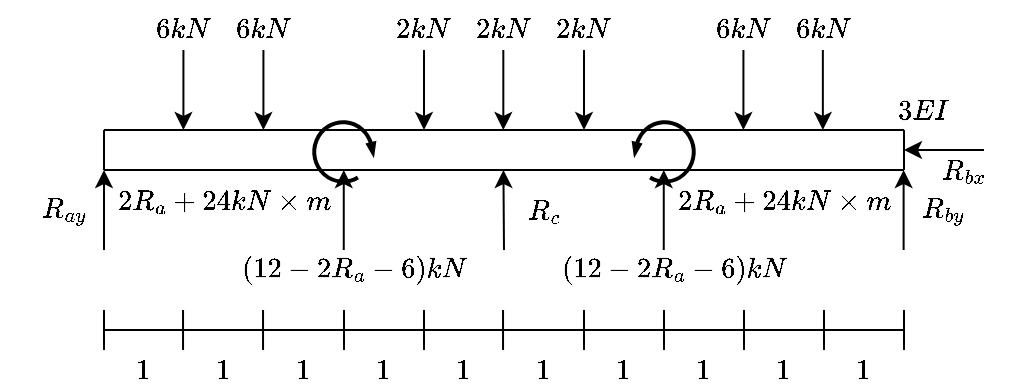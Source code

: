 <mxfile version="15.5.2" type="device"><diagram id="s767PioBllFckC6U_0Ss" name="Page-1"><mxGraphModel dx="813" dy="414" grid="1" gridSize="10" guides="1" tooltips="1" connect="1" arrows="1" fold="1" page="1" pageScale="1" pageWidth="850" pageHeight="1100" math="1" shadow="0"><root><mxCell id="0"/><mxCell id="1" parent="0"/><mxCell id="yg9ri_Nfl8YxJD5GNoQ9-2" value="" style="endArrow=classic;html=1;" parent="1" edge="1"><mxGeometry width="50" height="50" relative="1" as="geometry"><mxPoint x="200" y="370" as="sourcePoint"/><mxPoint x="200" y="330" as="targetPoint"/></mxGeometry></mxCell><mxCell id="yg9ri_Nfl8YxJD5GNoQ9-3" value="" style="endArrow=classic;html=1;" parent="1" edge="1"><mxGeometry width="50" height="50" relative="1" as="geometry"><mxPoint x="640" y="320" as="sourcePoint"/><mxPoint x="600" y="320" as="targetPoint"/></mxGeometry></mxCell><mxCell id="yg9ri_Nfl8YxJD5GNoQ9-4" value="&lt;div&gt;$$R_{ay}$$&lt;/div&gt;" style="text;html=1;strokeColor=none;fillColor=none;align=center;verticalAlign=middle;whiteSpace=wrap;rounded=0;" parent="1" vertex="1"><mxGeometry x="160" y="340" width="40" height="20" as="geometry"/></mxCell><mxCell id="yg9ri_Nfl8YxJD5GNoQ9-5" value="&lt;div&gt;$$R_{bx}$$&lt;/div&gt;" style="text;html=1;strokeColor=none;fillColor=none;align=center;verticalAlign=middle;whiteSpace=wrap;rounded=0;" parent="1" vertex="1"><mxGeometry x="610" y="320" width="40" height="20" as="geometry"/></mxCell><mxCell id="yg9ri_Nfl8YxJD5GNoQ9-6" value="" style="endArrow=classic;html=1;" parent="1" edge="1"><mxGeometry width="50" height="50" relative="1" as="geometry"><mxPoint x="599.81" y="370" as="sourcePoint"/><mxPoint x="599.81" y="330" as="targetPoint"/></mxGeometry></mxCell><mxCell id="yg9ri_Nfl8YxJD5GNoQ9-7" value="&lt;div&gt;$$R_{by}$$&lt;/div&gt;" style="text;html=1;strokeColor=none;fillColor=none;align=center;verticalAlign=middle;whiteSpace=wrap;rounded=0;" parent="1" vertex="1"><mxGeometry x="600" y="340" width="40" height="20" as="geometry"/></mxCell><mxCell id="yg9ri_Nfl8YxJD5GNoQ9-8" value="" style="group" parent="1" vertex="1" connectable="0"><mxGeometry x="200" y="400" width="400" height="40" as="geometry"/></mxCell><mxCell id="yg9ri_Nfl8YxJD5GNoQ9-9" value="" style="endArrow=none;html=1;" parent="yg9ri_Nfl8YxJD5GNoQ9-8" edge="1"><mxGeometry width="50" height="50" relative="1" as="geometry"><mxPoint y="10" as="sourcePoint"/><mxPoint x="400" y="10" as="targetPoint"/></mxGeometry></mxCell><mxCell id="yg9ri_Nfl8YxJD5GNoQ9-10" value="" style="endArrow=none;html=1;" parent="yg9ri_Nfl8YxJD5GNoQ9-8" edge="1"><mxGeometry width="50" height="50" relative="1" as="geometry"><mxPoint y="20" as="sourcePoint"/><mxPoint as="targetPoint"/></mxGeometry></mxCell><mxCell id="yg9ri_Nfl8YxJD5GNoQ9-11" value="" style="endArrow=none;html=1;" parent="yg9ri_Nfl8YxJD5GNoQ9-8" edge="1"><mxGeometry width="50" height="50" relative="1" as="geometry"><mxPoint x="39.52" y="20" as="sourcePoint"/><mxPoint x="39.52" as="targetPoint"/></mxGeometry></mxCell><mxCell id="yg9ri_Nfl8YxJD5GNoQ9-12" value="" style="endArrow=none;html=1;" parent="yg9ri_Nfl8YxJD5GNoQ9-8" edge="1"><mxGeometry width="50" height="50" relative="1" as="geometry"><mxPoint x="79.52" y="20" as="sourcePoint"/><mxPoint x="79.52" as="targetPoint"/></mxGeometry></mxCell><mxCell id="yg9ri_Nfl8YxJD5GNoQ9-13" value="" style="endArrow=none;html=1;" parent="yg9ri_Nfl8YxJD5GNoQ9-8" edge="1"><mxGeometry width="50" height="50" relative="1" as="geometry"><mxPoint x="120" y="20" as="sourcePoint"/><mxPoint x="120" as="targetPoint"/></mxGeometry></mxCell><mxCell id="yg9ri_Nfl8YxJD5GNoQ9-14" value="" style="endArrow=none;html=1;" parent="yg9ri_Nfl8YxJD5GNoQ9-8" edge="1"><mxGeometry width="50" height="50" relative="1" as="geometry"><mxPoint x="160" y="20" as="sourcePoint"/><mxPoint x="160" as="targetPoint"/></mxGeometry></mxCell><mxCell id="yg9ri_Nfl8YxJD5GNoQ9-15" value="" style="endArrow=none;html=1;" parent="yg9ri_Nfl8YxJD5GNoQ9-8" edge="1"><mxGeometry width="50" height="50" relative="1" as="geometry"><mxPoint x="199.52" y="20" as="sourcePoint"/><mxPoint x="199.52" as="targetPoint"/></mxGeometry></mxCell><mxCell id="yg9ri_Nfl8YxJD5GNoQ9-16" value="" style="endArrow=none;html=1;" parent="yg9ri_Nfl8YxJD5GNoQ9-8" edge="1"><mxGeometry width="50" height="50" relative="1" as="geometry"><mxPoint x="240" y="20" as="sourcePoint"/><mxPoint x="240" as="targetPoint"/></mxGeometry></mxCell><mxCell id="yg9ri_Nfl8YxJD5GNoQ9-17" value="" style="endArrow=none;html=1;" parent="yg9ri_Nfl8YxJD5GNoQ9-8" edge="1"><mxGeometry width="50" height="50" relative="1" as="geometry"><mxPoint x="280" y="20" as="sourcePoint"/><mxPoint x="280" as="targetPoint"/></mxGeometry></mxCell><mxCell id="yg9ri_Nfl8YxJD5GNoQ9-18" value="" style="endArrow=none;html=1;" parent="yg9ri_Nfl8YxJD5GNoQ9-8" edge="1"><mxGeometry width="50" height="50" relative="1" as="geometry"><mxPoint x="320" y="20" as="sourcePoint"/><mxPoint x="320" as="targetPoint"/></mxGeometry></mxCell><mxCell id="yg9ri_Nfl8YxJD5GNoQ9-19" value="" style="endArrow=none;html=1;" parent="yg9ri_Nfl8YxJD5GNoQ9-8" edge="1"><mxGeometry width="50" height="50" relative="1" as="geometry"><mxPoint x="360" y="20" as="sourcePoint"/><mxPoint x="360" as="targetPoint"/></mxGeometry></mxCell><mxCell id="yg9ri_Nfl8YxJD5GNoQ9-20" value="" style="endArrow=none;html=1;" parent="yg9ri_Nfl8YxJD5GNoQ9-8" edge="1"><mxGeometry width="50" height="50" relative="1" as="geometry"><mxPoint x="400" y="20" as="sourcePoint"/><mxPoint x="400" as="targetPoint"/></mxGeometry></mxCell><mxCell id="yg9ri_Nfl8YxJD5GNoQ9-21" value="$$1$$" style="text;html=1;strokeColor=none;fillColor=none;align=center;verticalAlign=middle;whiteSpace=wrap;rounded=0;" parent="yg9ri_Nfl8YxJD5GNoQ9-8" vertex="1"><mxGeometry y="20" width="40" height="20" as="geometry"/></mxCell><mxCell id="yg9ri_Nfl8YxJD5GNoQ9-22" value="$$1$$" style="text;html=1;strokeColor=none;fillColor=none;align=center;verticalAlign=middle;whiteSpace=wrap;rounded=0;" parent="yg9ri_Nfl8YxJD5GNoQ9-8" vertex="1"><mxGeometry x="40" y="20" width="40" height="20" as="geometry"/></mxCell><mxCell id="yg9ri_Nfl8YxJD5GNoQ9-23" value="$$1$$" style="text;html=1;strokeColor=none;fillColor=none;align=center;verticalAlign=middle;whiteSpace=wrap;rounded=0;" parent="yg9ri_Nfl8YxJD5GNoQ9-8" vertex="1"><mxGeometry x="80" y="20" width="40" height="20" as="geometry"/></mxCell><mxCell id="yg9ri_Nfl8YxJD5GNoQ9-24" value="$$1$$" style="text;html=1;strokeColor=none;fillColor=none;align=center;verticalAlign=middle;whiteSpace=wrap;rounded=0;" parent="yg9ri_Nfl8YxJD5GNoQ9-8" vertex="1"><mxGeometry x="120" y="20" width="40" height="20" as="geometry"/></mxCell><mxCell id="yg9ri_Nfl8YxJD5GNoQ9-25" value="$$1$$" style="text;html=1;strokeColor=none;fillColor=none;align=center;verticalAlign=middle;whiteSpace=wrap;rounded=0;" parent="yg9ri_Nfl8YxJD5GNoQ9-8" vertex="1"><mxGeometry x="160" y="20" width="40" height="20" as="geometry"/></mxCell><mxCell id="yg9ri_Nfl8YxJD5GNoQ9-26" value="$$1$$" style="text;html=1;strokeColor=none;fillColor=none;align=center;verticalAlign=middle;whiteSpace=wrap;rounded=0;" parent="yg9ri_Nfl8YxJD5GNoQ9-8" vertex="1"><mxGeometry x="200" y="20" width="40" height="20" as="geometry"/></mxCell><mxCell id="yg9ri_Nfl8YxJD5GNoQ9-27" value="$$1$$" style="text;html=1;strokeColor=none;fillColor=none;align=center;verticalAlign=middle;whiteSpace=wrap;rounded=0;" parent="yg9ri_Nfl8YxJD5GNoQ9-8" vertex="1"><mxGeometry x="240" y="20" width="40" height="20" as="geometry"/></mxCell><mxCell id="yg9ri_Nfl8YxJD5GNoQ9-28" value="$$1$$" style="text;html=1;strokeColor=none;fillColor=none;align=center;verticalAlign=middle;whiteSpace=wrap;rounded=0;" parent="yg9ri_Nfl8YxJD5GNoQ9-8" vertex="1"><mxGeometry x="280" y="20" width="40" height="20" as="geometry"/></mxCell><mxCell id="yg9ri_Nfl8YxJD5GNoQ9-29" value="$$1$$" style="text;html=1;strokeColor=none;fillColor=none;align=center;verticalAlign=middle;whiteSpace=wrap;rounded=0;" parent="yg9ri_Nfl8YxJD5GNoQ9-8" vertex="1"><mxGeometry x="320" y="20" width="40" height="20" as="geometry"/></mxCell><mxCell id="yg9ri_Nfl8YxJD5GNoQ9-30" value="$$1$$" style="text;html=1;strokeColor=none;fillColor=none;align=center;verticalAlign=middle;whiteSpace=wrap;rounded=0;" parent="yg9ri_Nfl8YxJD5GNoQ9-8" vertex="1"><mxGeometry x="360" y="20" width="40" height="20" as="geometry"/></mxCell><mxCell id="yg9ri_Nfl8YxJD5GNoQ9-38" value="" style="endArrow=none;html=1;" parent="1" edge="1"><mxGeometry width="50" height="50" relative="1" as="geometry"><mxPoint x="200" y="310" as="sourcePoint"/><mxPoint x="600" y="310" as="targetPoint"/></mxGeometry></mxCell><mxCell id="yg9ri_Nfl8YxJD5GNoQ9-40" value="" style="endArrow=none;html=1;" parent="1" edge="1"><mxGeometry width="50" height="50" relative="1" as="geometry"><mxPoint x="240" y="270" as="sourcePoint"/><mxPoint x="240" y="270" as="targetPoint"/></mxGeometry></mxCell><mxCell id="yg9ri_Nfl8YxJD5GNoQ9-49" value="$$3EI$$" style="text;html=1;strokeColor=none;fillColor=none;align=center;verticalAlign=middle;whiteSpace=wrap;rounded=0;" parent="1" vertex="1"><mxGeometry x="590" y="290" width="40" height="20" as="geometry"/></mxCell><mxCell id="yg9ri_Nfl8YxJD5GNoQ9-51" value="" style="endArrow=none;html=1;" parent="1" edge="1"><mxGeometry width="50" height="50" relative="1" as="geometry"><mxPoint x="200" y="330" as="sourcePoint"/><mxPoint x="600" y="330" as="targetPoint"/></mxGeometry></mxCell><mxCell id="yg9ri_Nfl8YxJD5GNoQ9-52" value="" style="endArrow=classic;html=1;" parent="1" edge="1"><mxGeometry width="50" height="50" relative="1" as="geometry"><mxPoint x="239.71" y="270" as="sourcePoint"/><mxPoint x="239.71" y="310" as="targetPoint"/></mxGeometry></mxCell><mxCell id="yg9ri_Nfl8YxJD5GNoQ9-53" value="" style="endArrow=classic;html=1;" parent="1" edge="1"><mxGeometry width="50" height="50" relative="1" as="geometry"><mxPoint x="279.71" y="270" as="sourcePoint"/><mxPoint x="279.71" y="310" as="targetPoint"/></mxGeometry></mxCell><mxCell id="yg9ri_Nfl8YxJD5GNoQ9-54" value="" style="endArrow=classic;html=1;" parent="1" edge="1"><mxGeometry width="50" height="50" relative="1" as="geometry"><mxPoint x="319.88" y="370" as="sourcePoint"/><mxPoint x="319.88" y="330" as="targetPoint"/></mxGeometry></mxCell><mxCell id="yg9ri_Nfl8YxJD5GNoQ9-55" value="" style="endArrow=classic;html=1;" parent="1" edge="1"><mxGeometry width="50" height="50" relative="1" as="geometry"><mxPoint x="360" y="270" as="sourcePoint"/><mxPoint x="360" y="310" as="targetPoint"/></mxGeometry></mxCell><mxCell id="yg9ri_Nfl8YxJD5GNoQ9-56" value="" style="endArrow=classic;html=1;" parent="1" edge="1"><mxGeometry width="50" height="50" relative="1" as="geometry"><mxPoint x="399.66" y="270" as="sourcePoint"/><mxPoint x="399.66" y="310" as="targetPoint"/></mxGeometry></mxCell><mxCell id="yg9ri_Nfl8YxJD5GNoQ9-58" value="" style="endArrow=classic;html=1;" parent="1" edge="1"><mxGeometry width="50" height="50" relative="1" as="geometry"><mxPoint x="440" y="270" as="sourcePoint"/><mxPoint x="440" y="310" as="targetPoint"/></mxGeometry></mxCell><mxCell id="yg9ri_Nfl8YxJD5GNoQ9-59" value="" style="endArrow=classic;html=1;" parent="1" edge="1"><mxGeometry width="50" height="50" relative="1" as="geometry"><mxPoint x="559.43" y="270" as="sourcePoint"/><mxPoint x="559.43" y="310" as="targetPoint"/></mxGeometry></mxCell><mxCell id="yg9ri_Nfl8YxJD5GNoQ9-61" value="&lt;div&gt;$$6 kN$$&lt;/div&gt;" style="text;html=1;strokeColor=none;fillColor=none;align=center;verticalAlign=middle;whiteSpace=wrap;rounded=0;" parent="1" vertex="1"><mxGeometry x="220" y="250" width="40" height="20" as="geometry"/></mxCell><mxCell id="yg9ri_Nfl8YxJD5GNoQ9-62" value="&lt;div&gt;$$6 kN$$&lt;/div&gt;" style="text;html=1;strokeColor=none;fillColor=none;align=center;verticalAlign=middle;whiteSpace=wrap;rounded=0;" parent="1" vertex="1"><mxGeometry x="260" y="250" width="40" height="20" as="geometry"/></mxCell><mxCell id="yg9ri_Nfl8YxJD5GNoQ9-63" value="&lt;div&gt;$$(12-2R_a -6) kN$$&lt;/div&gt;" style="text;html=1;strokeColor=none;fillColor=none;align=center;verticalAlign=middle;whiteSpace=wrap;rounded=0;" parent="1" vertex="1"><mxGeometry x="305" y="370" width="40" height="20" as="geometry"/></mxCell><mxCell id="yg9ri_Nfl8YxJD5GNoQ9-64" value="&lt;div&gt;$$2 kN$$&lt;/div&gt;" style="text;html=1;strokeColor=none;fillColor=none;align=center;verticalAlign=middle;whiteSpace=wrap;rounded=0;" parent="1" vertex="1"><mxGeometry x="340" y="250" width="40" height="20" as="geometry"/></mxCell><mxCell id="yg9ri_Nfl8YxJD5GNoQ9-65" value="&lt;div&gt;$$2 kN$$&lt;/div&gt;" style="text;html=1;strokeColor=none;fillColor=none;align=center;verticalAlign=middle;whiteSpace=wrap;rounded=0;" parent="1" vertex="1"><mxGeometry x="380" y="250" width="40" height="20" as="geometry"/></mxCell><mxCell id="yg9ri_Nfl8YxJD5GNoQ9-66" value="&lt;div&gt;$$2 kN$$&lt;/div&gt;" style="text;html=1;strokeColor=none;fillColor=none;align=center;verticalAlign=middle;whiteSpace=wrap;rounded=0;" parent="1" vertex="1"><mxGeometry x="420" y="250" width="40" height="20" as="geometry"/></mxCell><mxCell id="yg9ri_Nfl8YxJD5GNoQ9-68" value="&lt;div&gt;$$6 kN$$&lt;/div&gt;" style="text;html=1;strokeColor=none;fillColor=none;align=center;verticalAlign=middle;whiteSpace=wrap;rounded=0;" parent="1" vertex="1"><mxGeometry x="500" y="250" width="40" height="20" as="geometry"/></mxCell><mxCell id="yg9ri_Nfl8YxJD5GNoQ9-69" value="&lt;div&gt;$$6 kN$$&lt;/div&gt;" style="text;html=1;strokeColor=none;fillColor=none;align=center;verticalAlign=middle;whiteSpace=wrap;rounded=0;" parent="1" vertex="1"><mxGeometry x="540" y="250" width="40" height="20" as="geometry"/></mxCell><mxCell id="1ioZIFmbD-BWyDw72bax-2" value="" style="endArrow=none;html=1;startSize=14;endSize=14;sourcePerimeterSpacing=8;targetPerimeterSpacing=8;" parent="1" edge="1"><mxGeometry width="50" height="50" relative="1" as="geometry"><mxPoint x="200" y="330" as="sourcePoint"/><mxPoint x="200" y="310" as="targetPoint"/></mxGeometry></mxCell><mxCell id="1ioZIFmbD-BWyDw72bax-3" value="" style="endArrow=none;html=1;startSize=14;endSize=14;sourcePerimeterSpacing=8;targetPerimeterSpacing=8;" parent="1" edge="1"><mxGeometry width="50" height="50" relative="1" as="geometry"><mxPoint x="600" y="330" as="sourcePoint"/><mxPoint x="600" y="310" as="targetPoint"/></mxGeometry></mxCell><mxCell id="1ioZIFmbD-BWyDw72bax-5" value="" style="endArrow=classic;html=1;" parent="1" edge="1"><mxGeometry width="50" height="50" relative="1" as="geometry"><mxPoint x="519.71" y="270" as="sourcePoint"/><mxPoint x="519.71" y="310" as="targetPoint"/></mxGeometry></mxCell><mxCell id="1ioZIFmbD-BWyDw72bax-6" value="" style="verticalLabelPosition=bottom;html=1;verticalAlign=top;strokeWidth=2;shape=mxgraph.lean_mapping.physical_pull;pointerEvents=1;sketch=0;rotation=-180;flipH=1;" parent="1" vertex="1"><mxGeometry x="305" y="306" width="30" height="30" as="geometry"/></mxCell><mxCell id="1ioZIFmbD-BWyDw72bax-7" value="" style="verticalLabelPosition=bottom;html=1;verticalAlign=top;strokeWidth=2;shape=mxgraph.lean_mapping.physical_pull;pointerEvents=1;sketch=0;rotation=-180;flipH=0;" parent="1" vertex="1"><mxGeometry x="465" y="306" width="30" height="30" as="geometry"/></mxCell><mxCell id="1ioZIFmbD-BWyDw72bax-8" value="&lt;div&gt;$$2R_a + 24 kN\times m$$&lt;/div&gt;" style="text;html=1;strokeColor=none;fillColor=none;align=center;verticalAlign=middle;whiteSpace=wrap;rounded=0;" parent="1" vertex="1"><mxGeometry x="240" y="336" width="40" height="20" as="geometry"/></mxCell><mxCell id="ime6N9OJwTYTf1erRpyI-1" value="" style="endArrow=classic;html=1;" edge="1" parent="1"><mxGeometry width="50" height="50" relative="1" as="geometry"><mxPoint x="479.88" y="370" as="sourcePoint"/><mxPoint x="479.88" y="330" as="targetPoint"/></mxGeometry></mxCell><mxCell id="ime6N9OJwTYTf1erRpyI-2" value="&lt;div&gt;$$(12-2R_a -6) kN$$&lt;/div&gt;" style="text;html=1;strokeColor=none;fillColor=none;align=center;verticalAlign=middle;whiteSpace=wrap;rounded=0;" vertex="1" parent="1"><mxGeometry x="465" y="370" width="40" height="20" as="geometry"/></mxCell><mxCell id="ime6N9OJwTYTf1erRpyI-3" value="&lt;div&gt;$$2R_a + 24 kN\times m$$&lt;/div&gt;" style="text;html=1;strokeColor=none;fillColor=none;align=center;verticalAlign=middle;whiteSpace=wrap;rounded=0;" vertex="1" parent="1"><mxGeometry x="520" y="336" width="40" height="20" as="geometry"/></mxCell><mxCell id="ime6N9OJwTYTf1erRpyI-5" value="" style="endArrow=classic;html=1;" edge="1" parent="1"><mxGeometry width="50" height="50" relative="1" as="geometry"><mxPoint x="400" y="370" as="sourcePoint"/><mxPoint x="399.71" y="330" as="targetPoint"/></mxGeometry></mxCell><mxCell id="ime6N9OJwTYTf1erRpyI-6" value="$$R_c$$" style="text;html=1;strokeColor=none;fillColor=none;align=center;verticalAlign=middle;whiteSpace=wrap;rounded=0;" vertex="1" parent="1"><mxGeometry x="400" y="340" width="40" height="20" as="geometry"/></mxCell></root></mxGraphModel></diagram></mxfile>